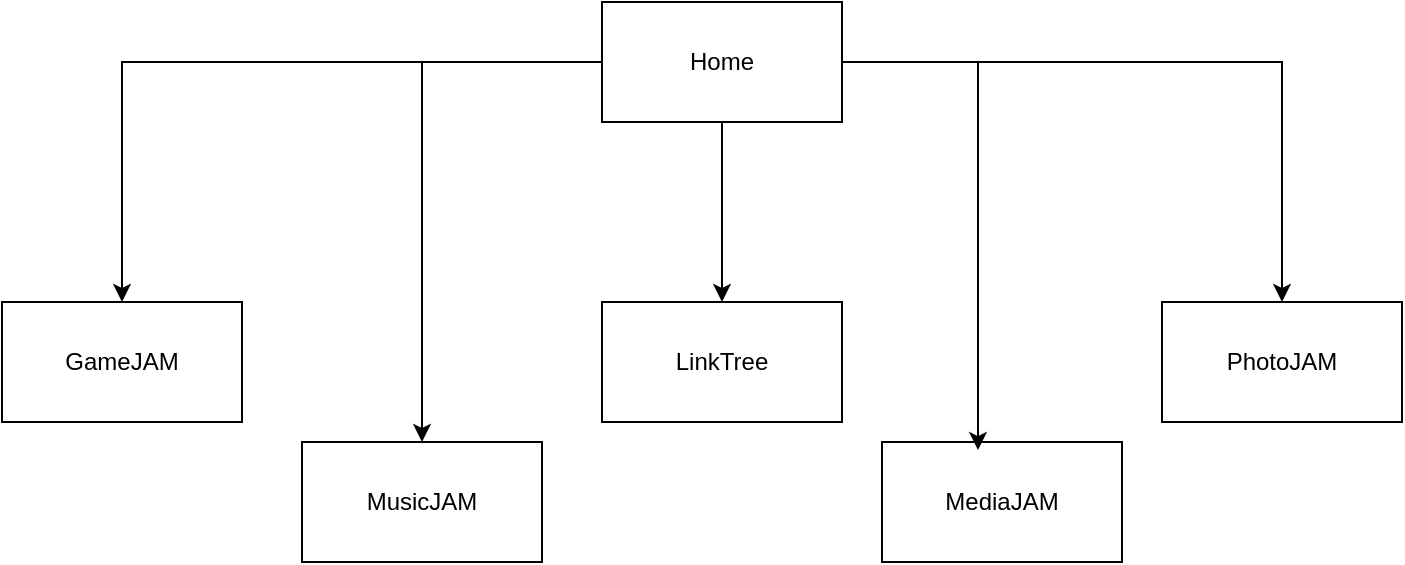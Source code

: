 <mxfile version="26.0.10">
  <diagram name="Page-1" id="2h_M-MCdxb3-kLHfspu5">
    <mxGraphModel dx="1394" dy="757" grid="1" gridSize="10" guides="1" tooltips="1" connect="1" arrows="1" fold="1" page="1" pageScale="1" pageWidth="827" pageHeight="1169" math="0" shadow="0">
      <root>
        <mxCell id="0" />
        <mxCell id="1" parent="0" />
        <mxCell id="UoBy4MaZRMWQxSpglumQ-8" style="edgeStyle=orthogonalEdgeStyle;rounded=0;orthogonalLoop=1;jettySize=auto;html=1;" edge="1" parent="1" source="UoBy4MaZRMWQxSpglumQ-1" target="UoBy4MaZRMWQxSpglumQ-6">
          <mxGeometry relative="1" as="geometry" />
        </mxCell>
        <mxCell id="UoBy4MaZRMWQxSpglumQ-9" style="edgeStyle=orthogonalEdgeStyle;rounded=0;orthogonalLoop=1;jettySize=auto;html=1;" edge="1" parent="1" source="UoBy4MaZRMWQxSpglumQ-1" target="UoBy4MaZRMWQxSpglumQ-4">
          <mxGeometry relative="1" as="geometry" />
        </mxCell>
        <mxCell id="UoBy4MaZRMWQxSpglumQ-10" style="edgeStyle=orthogonalEdgeStyle;rounded=0;orthogonalLoop=1;jettySize=auto;html=1;" edge="1" parent="1" source="UoBy4MaZRMWQxSpglumQ-1" target="UoBy4MaZRMWQxSpglumQ-2">
          <mxGeometry relative="1" as="geometry" />
        </mxCell>
        <mxCell id="UoBy4MaZRMWQxSpglumQ-11" style="edgeStyle=orthogonalEdgeStyle;rounded=0;orthogonalLoop=1;jettySize=auto;html=1;" edge="1" parent="1" source="UoBy4MaZRMWQxSpglumQ-1" target="UoBy4MaZRMWQxSpglumQ-3">
          <mxGeometry relative="1" as="geometry" />
        </mxCell>
        <mxCell id="UoBy4MaZRMWQxSpglumQ-1" value="Home" style="rounded=0;whiteSpace=wrap;html=1;" vertex="1" parent="1">
          <mxGeometry x="340" y="130" width="120" height="60" as="geometry" />
        </mxCell>
        <mxCell id="UoBy4MaZRMWQxSpglumQ-2" value="GameJAM" style="rounded=0;whiteSpace=wrap;html=1;" vertex="1" parent="1">
          <mxGeometry x="40" y="280" width="120" height="60" as="geometry" />
        </mxCell>
        <mxCell id="UoBy4MaZRMWQxSpglumQ-3" value="LinkTree" style="rounded=0;whiteSpace=wrap;html=1;" vertex="1" parent="1">
          <mxGeometry x="340" y="280" width="120" height="60" as="geometry" />
        </mxCell>
        <mxCell id="UoBy4MaZRMWQxSpglumQ-4" value="MusicJAM" style="rounded=0;whiteSpace=wrap;html=1;" vertex="1" parent="1">
          <mxGeometry x="190" y="350" width="120" height="60" as="geometry" />
        </mxCell>
        <mxCell id="UoBy4MaZRMWQxSpglumQ-5" value="MediaJAM" style="rounded=0;whiteSpace=wrap;html=1;" vertex="1" parent="1">
          <mxGeometry x="480" y="350" width="120" height="60" as="geometry" />
        </mxCell>
        <mxCell id="UoBy4MaZRMWQxSpglumQ-6" value="PhotoJAM" style="rounded=0;whiteSpace=wrap;html=1;" vertex="1" parent="1">
          <mxGeometry x="620" y="280" width="120" height="60" as="geometry" />
        </mxCell>
        <mxCell id="UoBy4MaZRMWQxSpglumQ-7" style="edgeStyle=orthogonalEdgeStyle;rounded=0;orthogonalLoop=1;jettySize=auto;html=1;entryX=0.4;entryY=0.067;entryDx=0;entryDy=0;entryPerimeter=0;" edge="1" parent="1" source="UoBy4MaZRMWQxSpglumQ-1" target="UoBy4MaZRMWQxSpglumQ-5">
          <mxGeometry relative="1" as="geometry" />
        </mxCell>
      </root>
    </mxGraphModel>
  </diagram>
</mxfile>
